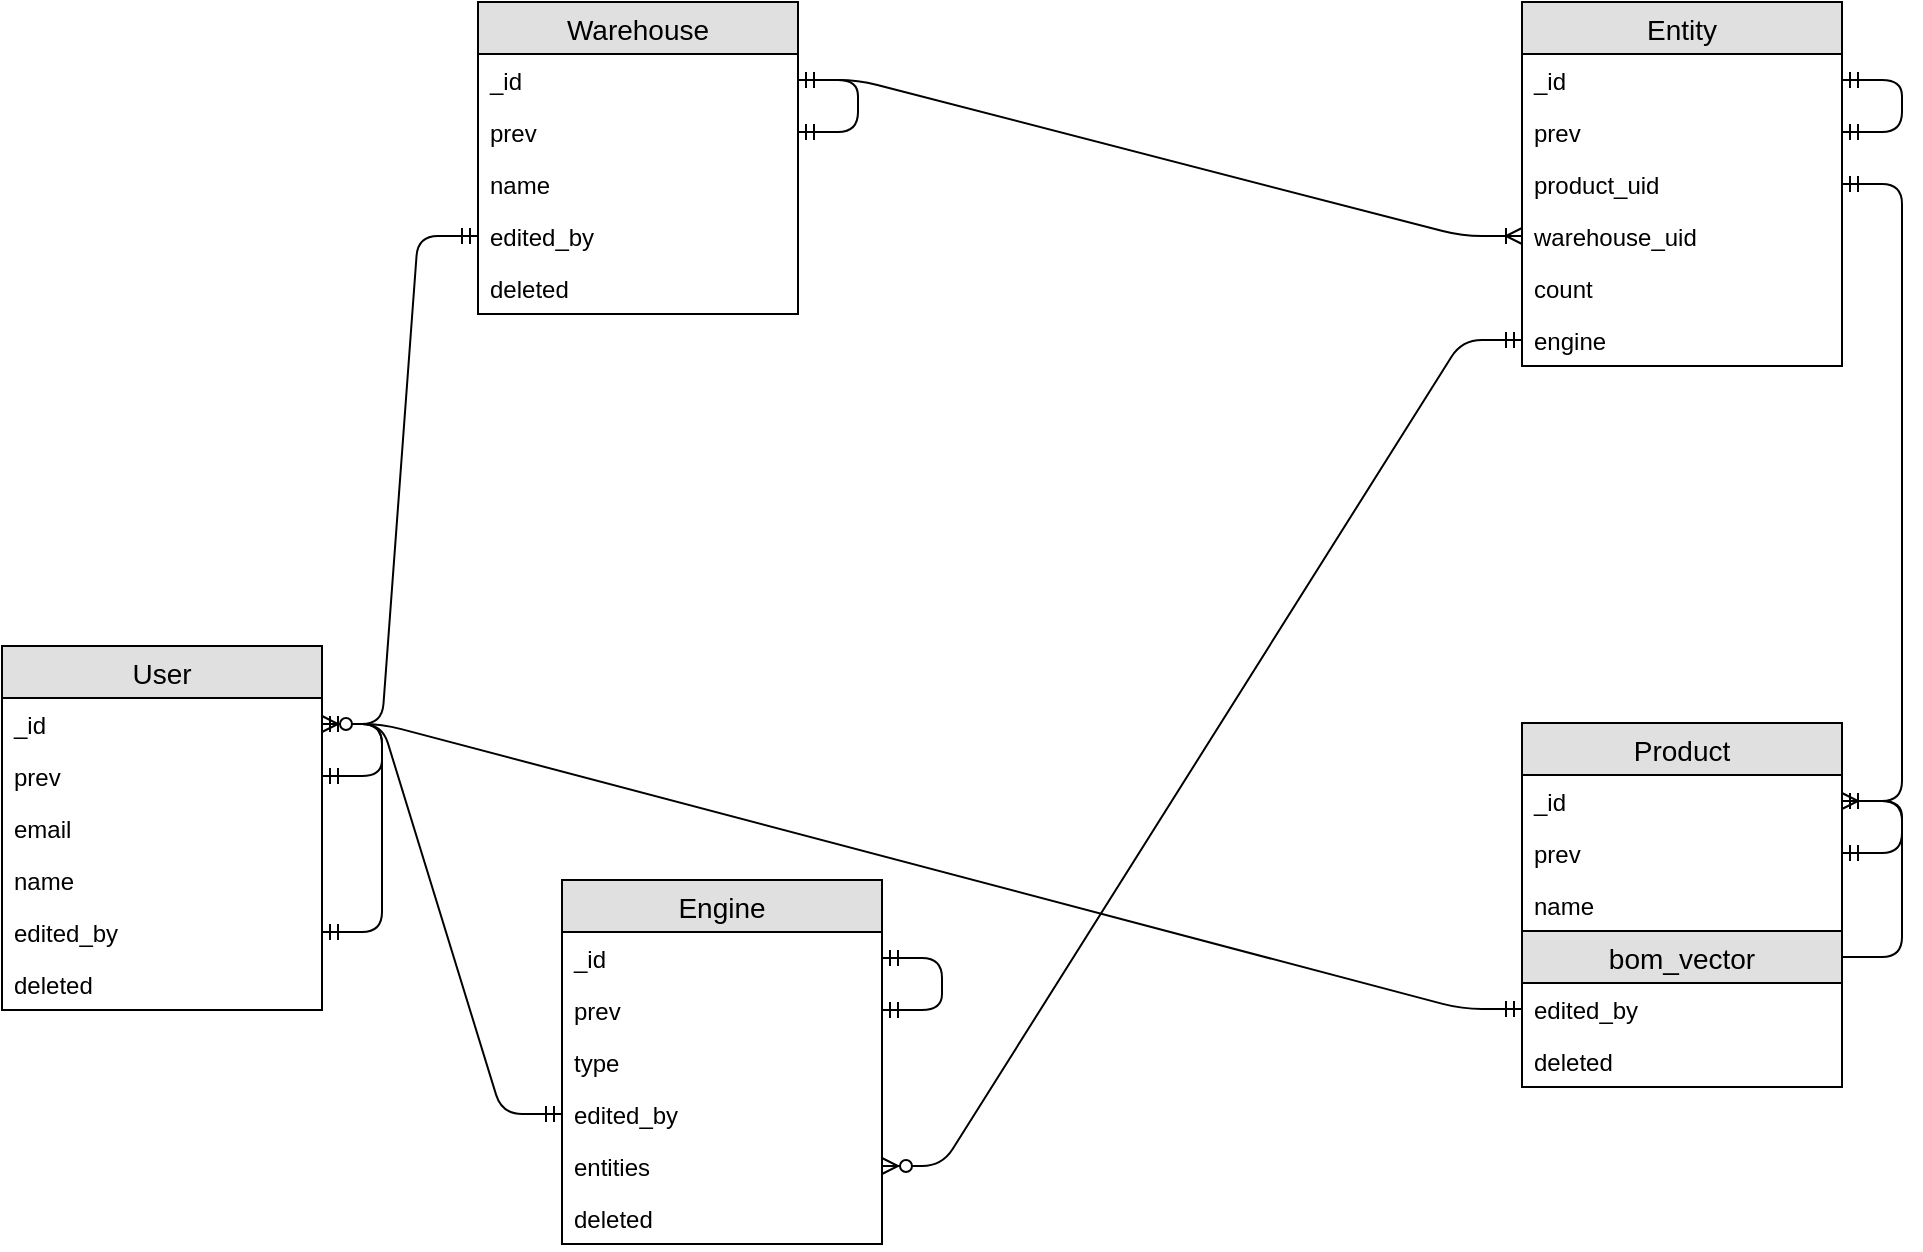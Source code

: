 <mxfile version="10.8.0" type="github"><diagram name="Page-1" id="e56a1550-8fbb-45ad-956c-1786394a9013"><mxGraphModel dx="1154" dy="-74" grid="1" gridSize="10" guides="1" tooltips="1" connect="1" arrows="1" fold="1" page="1" pageScale="1" pageWidth="1169" pageHeight="827" background="#ffffff" math="0" shadow="0"><root><mxCell id="0"/><mxCell id="1" parent="0"/><mxCell id="Yb4UQkaW8poXduhh4UkX-1" value="User" style="swimlane;fontStyle=0;childLayout=stackLayout;horizontal=1;startSize=26;fillColor=#e0e0e0;horizontalStack=0;resizeParent=1;resizeParentMax=0;resizeLast=0;collapsible=1;marginBottom=0;swimlaneFillColor=#ffffff;align=center;fontSize=14;" parent="1" vertex="1"><mxGeometry x="80" y="1242" width="160" height="182" as="geometry"/></mxCell><mxCell id="Yb4UQkaW8poXduhh4UkX-2" value="_id" style="text;strokeColor=none;fillColor=none;spacingLeft=4;spacingRight=4;overflow=hidden;rotatable=0;points=[[0,0.5],[1,0.5]];portConstraint=eastwest;fontSize=12;" parent="Yb4UQkaW8poXduhh4UkX-1" vertex="1"><mxGeometry y="26" width="160" height="26" as="geometry"/></mxCell><mxCell id="Yb4UQkaW8poXduhh4UkX-51" value="prev" style="text;strokeColor=none;fillColor=none;spacingLeft=4;spacingRight=4;overflow=hidden;rotatable=0;points=[[0,0.5],[1,0.5]];portConstraint=eastwest;fontSize=12;" parent="Yb4UQkaW8poXduhh4UkX-1" vertex="1"><mxGeometry y="52" width="160" height="26" as="geometry"/></mxCell><mxCell id="Yb4UQkaW8poXduhh4UkX-3" value="email" style="text;strokeColor=none;fillColor=none;spacingLeft=4;spacingRight=4;overflow=hidden;rotatable=0;points=[[0,0.5],[1,0.5]];portConstraint=eastwest;fontSize=12;" parent="Yb4UQkaW8poXduhh4UkX-1" vertex="1"><mxGeometry y="78" width="160" height="26" as="geometry"/></mxCell><mxCell id="Yb4UQkaW8poXduhh4UkX-4" value="name" style="text;strokeColor=none;fillColor=none;spacingLeft=4;spacingRight=4;overflow=hidden;rotatable=0;points=[[0,0.5],[1,0.5]];portConstraint=eastwest;fontSize=12;" parent="Yb4UQkaW8poXduhh4UkX-1" vertex="1"><mxGeometry y="104" width="160" height="26" as="geometry"/></mxCell><mxCell id="Yb4UQkaW8poXduhh4UkX-60" value="edited_by" style="text;strokeColor=none;fillColor=none;spacingLeft=4;spacingRight=4;overflow=hidden;rotatable=0;points=[[0,0.5],[1,0.5]];portConstraint=eastwest;fontSize=12;" parent="Yb4UQkaW8poXduhh4UkX-1" vertex="1"><mxGeometry y="130" width="160" height="26" as="geometry"/></mxCell><mxCell id="Yb4UQkaW8poXduhh4UkX-61" value="deleted" style="text;strokeColor=none;fillColor=none;spacingLeft=4;spacingRight=4;overflow=hidden;rotatable=0;points=[[0,0.5],[1,0.5]];portConstraint=eastwest;fontSize=12;" parent="Yb4UQkaW8poXduhh4UkX-1" vertex="1"><mxGeometry y="156" width="160" height="26" as="geometry"/></mxCell><mxCell id="H1Jx9DIGUKrQhorgYCex-34" value="" style="edgeStyle=entityRelationEdgeStyle;fontSize=12;html=1;endArrow=ERmandOne;startArrow=ERmandOne;" edge="1" parent="Yb4UQkaW8poXduhh4UkX-1" source="Yb4UQkaW8poXduhh4UkX-2" target="Yb4UQkaW8poXduhh4UkX-51"><mxGeometry width="100" height="100" relative="1" as="geometry"><mxPoint x="50" y="348" as="sourcePoint"/><mxPoint x="20" y="68" as="targetPoint"/></mxGeometry></mxCell><mxCell id="Yb4UQkaW8poXduhh4UkX-63" value="" style="edgeStyle=entityRelationEdgeStyle;fontSize=12;html=1;endArrow=ERmandOne;startArrow=ERmandOne;" parent="Yb4UQkaW8poXduhh4UkX-1" source="Yb4UQkaW8poXduhh4UkX-2" target="Yb4UQkaW8poXduhh4UkX-60" edge="1"><mxGeometry width="100" height="100" relative="1" as="geometry"><mxPoint x="80" y="188" as="sourcePoint"/><mxPoint x="180" y="88" as="targetPoint"/></mxGeometry></mxCell><mxCell id="Yb4UQkaW8poXduhh4UkX-7" value="Warehouse" style="swimlane;fontStyle=0;childLayout=stackLayout;horizontal=1;startSize=26;fillColor=#e0e0e0;horizontalStack=0;resizeParent=1;resizeParentMax=0;resizeLast=0;collapsible=1;marginBottom=0;swimlaneFillColor=#ffffff;align=center;fontSize=14;" parent="1" vertex="1"><mxGeometry x="318" y="920" width="160" height="156" as="geometry"/></mxCell><mxCell id="Yb4UQkaW8poXduhh4UkX-8" value="_id" style="text;strokeColor=none;fillColor=none;spacingLeft=4;spacingRight=4;overflow=hidden;rotatable=0;points=[[0,0.5],[1,0.5]];portConstraint=eastwest;fontSize=12;" parent="Yb4UQkaW8poXduhh4UkX-7" vertex="1"><mxGeometry y="26" width="160" height="26" as="geometry"/></mxCell><mxCell id="Yb4UQkaW8poXduhh4UkX-45" value="prev" style="text;strokeColor=none;fillColor=none;spacingLeft=4;spacingRight=4;overflow=hidden;rotatable=0;points=[[0,0.5],[1,0.5]];portConstraint=eastwest;fontSize=12;" parent="Yb4UQkaW8poXduhh4UkX-7" vertex="1"><mxGeometry y="52" width="160" height="26" as="geometry"/></mxCell><mxCell id="Yb4UQkaW8poXduhh4UkX-9" value="name" style="text;strokeColor=none;fillColor=none;spacingLeft=4;spacingRight=4;overflow=hidden;rotatable=0;points=[[0,0.5],[1,0.5]];portConstraint=eastwest;fontSize=12;" parent="Yb4UQkaW8poXduhh4UkX-7" vertex="1"><mxGeometry y="78" width="160" height="26" as="geometry"/></mxCell><mxCell id="Yb4UQkaW8poXduhh4UkX-53" value="edited_by" style="text;strokeColor=none;fillColor=none;spacingLeft=4;spacingRight=4;overflow=hidden;rotatable=0;points=[[0,0.5],[1,0.5]];portConstraint=eastwest;fontSize=12;" parent="Yb4UQkaW8poXduhh4UkX-7" vertex="1"><mxGeometry y="104" width="160" height="26" as="geometry"/></mxCell><mxCell id="Yb4UQkaW8poXduhh4UkX-52" value="deleted" style="text;strokeColor=none;fillColor=none;spacingLeft=4;spacingRight=4;overflow=hidden;rotatable=0;points=[[0,0.5],[1,0.5]];portConstraint=eastwest;fontSize=12;" parent="Yb4UQkaW8poXduhh4UkX-7" vertex="1"><mxGeometry y="130" width="160" height="26" as="geometry"/></mxCell><mxCell id="H1Jx9DIGUKrQhorgYCex-36" value="" style="edgeStyle=entityRelationEdgeStyle;fontSize=12;html=1;endArrow=ERmandOne;startArrow=ERmandOne;" edge="1" parent="Yb4UQkaW8poXduhh4UkX-7" source="Yb4UQkaW8poXduhh4UkX-45" target="Yb4UQkaW8poXduhh4UkX-8"><mxGeometry width="100" height="100" relative="1" as="geometry"><mxPoint x="192" y="340" as="sourcePoint"/><mxPoint x="292" y="240" as="targetPoint"/></mxGeometry></mxCell><mxCell id="Yb4UQkaW8poXduhh4UkX-11" value="Product" style="swimlane;fontStyle=0;childLayout=stackLayout;horizontal=1;startSize=26;fillColor=#e0e0e0;horizontalStack=0;resizeParent=1;resizeParentMax=0;resizeLast=0;collapsible=1;marginBottom=0;swimlaneFillColor=#ffffff;align=center;fontSize=14;" parent="1" vertex="1"><mxGeometry x="840" y="1280.5" width="160" height="182" as="geometry"/></mxCell><mxCell id="Yb4UQkaW8poXduhh4UkX-47" value="_id" style="text;strokeColor=none;fillColor=none;spacingLeft=4;spacingRight=4;overflow=hidden;rotatable=0;points=[[0,0.5],[1,0.5]];portConstraint=eastwest;fontSize=12;" parent="Yb4UQkaW8poXduhh4UkX-11" vertex="1"><mxGeometry y="26" width="160" height="26" as="geometry"/></mxCell><mxCell id="Yb4UQkaW8poXduhh4UkX-12" value="prev&#10;" style="text;strokeColor=none;fillColor=none;spacingLeft=4;spacingRight=4;overflow=hidden;rotatable=0;points=[[0,0.5],[1,0.5]];portConstraint=eastwest;fontSize=12;" parent="Yb4UQkaW8poXduhh4UkX-11" vertex="1"><mxGeometry y="52" width="160" height="26" as="geometry"/></mxCell><mxCell id="Yb4UQkaW8poXduhh4UkX-13" value="name" style="text;strokeColor=none;fillColor=none;spacingLeft=4;spacingRight=4;overflow=hidden;rotatable=0;points=[[0,0.5],[1,0.5]];portConstraint=eastwest;fontSize=12;" parent="Yb4UQkaW8poXduhh4UkX-11" vertex="1"><mxGeometry y="78" width="160" height="26" as="geometry"/></mxCell><mxCell id="Yb4UQkaW8poXduhh4UkX-79" value="bom_vector" style="swimlane;fontStyle=0;childLayout=stackLayout;horizontal=1;startSize=26;fillColor=#e0e0e0;horizontalStack=0;resizeParent=1;resizeParentMax=0;resizeLast=0;collapsible=1;marginBottom=0;swimlaneFillColor=#ffffff;align=center;fontSize=14;" parent="Yb4UQkaW8poXduhh4UkX-11" vertex="1" collapsed="1"><mxGeometry y="104" width="160" height="26" as="geometry"><mxRectangle y="104" width="160" height="78" as="alternateBounds"/></mxGeometry></mxCell><mxCell id="Yb4UQkaW8poXduhh4UkX-80" value="product_id" style="text;strokeColor=none;fillColor=none;spacingLeft=4;spacingRight=4;overflow=hidden;rotatable=0;points=[[0,0.5],[1,0.5]];portConstraint=eastwest;fontSize=12;" parent="Yb4UQkaW8poXduhh4UkX-79" vertex="1"><mxGeometry y="26" width="160" height="26" as="geometry"/></mxCell><mxCell id="Yb4UQkaW8poXduhh4UkX-81" value="count" style="text;strokeColor=none;fillColor=none;spacingLeft=4;spacingRight=4;overflow=hidden;rotatable=0;points=[[0,0.5],[1,0.5]];portConstraint=eastwest;fontSize=12;" parent="Yb4UQkaW8poXduhh4UkX-79" vertex="1"><mxGeometry y="52" width="160" height="26" as="geometry"/></mxCell><mxCell id="Yb4UQkaW8poXduhh4UkX-58" value="edited_by" style="text;strokeColor=none;fillColor=none;spacingLeft=4;spacingRight=4;overflow=hidden;rotatable=0;points=[[0,0.5],[1,0.5]];portConstraint=eastwest;fontSize=12;" parent="Yb4UQkaW8poXduhh4UkX-11" vertex="1"><mxGeometry y="130" width="160" height="26" as="geometry"/></mxCell><mxCell id="Yb4UQkaW8poXduhh4UkX-59" value="deleted" style="text;strokeColor=none;fillColor=none;spacingLeft=4;spacingRight=4;overflow=hidden;rotatable=0;points=[[0,0.5],[1,0.5]];portConstraint=eastwest;fontSize=12;" parent="Yb4UQkaW8poXduhh4UkX-11" vertex="1"><mxGeometry y="156" width="160" height="26" as="geometry"/></mxCell><mxCell id="Yb4UQkaW8poXduhh4UkX-83" value="" style="edgeStyle=entityRelationEdgeStyle;fontSize=12;html=1;endArrow=ERoneToMany;" parent="Yb4UQkaW8poXduhh4UkX-11" source="Yb4UQkaW8poXduhh4UkX-80" target="Yb4UQkaW8poXduhh4UkX-47" edge="1"><mxGeometry width="100" height="100" relative="1" as="geometry"><mxPoint x="-190" y="69.5" as="sourcePoint"/><mxPoint x="-90" y="-30.5" as="targetPoint"/></mxGeometry></mxCell><mxCell id="H1Jx9DIGUKrQhorgYCex-37" value="" style="edgeStyle=entityRelationEdgeStyle;fontSize=12;html=1;endArrow=ERmandOne;startArrow=ERmandOne;" edge="1" parent="Yb4UQkaW8poXduhh4UkX-11" source="Yb4UQkaW8poXduhh4UkX-12" target="Yb4UQkaW8poXduhh4UkX-47"><mxGeometry width="100" height="100" relative="1" as="geometry"><mxPoint x="-352" y="-285.5" as="sourcePoint"/><mxPoint x="-352" y="-311.5" as="targetPoint"/></mxGeometry></mxCell><mxCell id="Yb4UQkaW8poXduhh4UkX-15" value="Entity" style="swimlane;fontStyle=0;childLayout=stackLayout;horizontal=1;startSize=26;fillColor=#e0e0e0;horizontalStack=0;resizeParent=1;resizeParentMax=0;resizeLast=0;collapsible=1;marginBottom=0;swimlaneFillColor=#ffffff;align=center;fontSize=14;" parent="1" vertex="1"><mxGeometry x="840" y="920" width="160" height="182" as="geometry"/></mxCell><mxCell id="Yb4UQkaW8poXduhh4UkX-16" value="_id" style="text;strokeColor=none;fillColor=none;spacingLeft=4;spacingRight=4;overflow=hidden;rotatable=0;points=[[0,0.5],[1,0.5]];portConstraint=eastwest;fontSize=12;" parent="Yb4UQkaW8poXduhh4UkX-15" vertex="1"><mxGeometry y="26" width="160" height="26" as="geometry"/></mxCell><mxCell id="Yb4UQkaW8poXduhh4UkX-46" value="prev&#10;" style="text;strokeColor=none;fillColor=none;spacingLeft=4;spacingRight=4;overflow=hidden;rotatable=0;points=[[0,0.5],[1,0.5]];portConstraint=eastwest;fontSize=12;" parent="Yb4UQkaW8poXduhh4UkX-15" vertex="1"><mxGeometry y="52" width="160" height="26" as="geometry"/></mxCell><mxCell id="Yb4UQkaW8poXduhh4UkX-17" value="product_uid" style="text;strokeColor=none;fillColor=none;spacingLeft=4;spacingRight=4;overflow=hidden;rotatable=0;points=[[0,0.5],[1,0.5]];portConstraint=eastwest;fontSize=12;" parent="Yb4UQkaW8poXduhh4UkX-15" vertex="1"><mxGeometry y="78" width="160" height="26" as="geometry"/></mxCell><mxCell id="Yb4UQkaW8poXduhh4UkX-18" value="warehouse_uid" style="text;strokeColor=none;fillColor=none;spacingLeft=4;spacingRight=4;overflow=hidden;rotatable=0;points=[[0,0.5],[1,0.5]];portConstraint=eastwest;fontSize=12;" parent="Yb4UQkaW8poXduhh4UkX-15" vertex="1"><mxGeometry y="104" width="160" height="26" as="geometry"/></mxCell><mxCell id="Yb4UQkaW8poXduhh4UkX-22" value="count" style="text;strokeColor=none;fillColor=none;spacingLeft=4;spacingRight=4;overflow=hidden;rotatable=0;points=[[0,0.5],[1,0.5]];portConstraint=eastwest;fontSize=12;" parent="Yb4UQkaW8poXduhh4UkX-15" vertex="1"><mxGeometry y="130" width="160" height="26" as="geometry"/></mxCell><mxCell id="Yb4UQkaW8poXduhh4UkX-57" value="engine" style="text;strokeColor=none;fillColor=none;spacingLeft=4;spacingRight=4;overflow=hidden;rotatable=0;points=[[0,0.5],[1,0.5]];portConstraint=eastwest;fontSize=12;" parent="Yb4UQkaW8poXduhh4UkX-15" vertex="1"><mxGeometry y="156" width="160" height="26" as="geometry"/></mxCell><mxCell id="H1Jx9DIGUKrQhorgYCex-38" value="" style="edgeStyle=entityRelationEdgeStyle;fontSize=12;html=1;endArrow=ERmandOne;startArrow=ERmandOne;" edge="1" parent="Yb4UQkaW8poXduhh4UkX-15" source="Yb4UQkaW8poXduhh4UkX-46" target="Yb4UQkaW8poXduhh4UkX-16"><mxGeometry width="100" height="100" relative="1" as="geometry"><mxPoint x="-342" y="85" as="sourcePoint"/><mxPoint x="-342" y="59" as="targetPoint"/></mxGeometry></mxCell><mxCell id="Yb4UQkaW8poXduhh4UkX-21" value="" style="edgeStyle=entityRelationEdgeStyle;fontSize=12;html=1;endArrow=ERoneToMany;entryX=0;entryY=0.5;entryDx=0;entryDy=0;" parent="1" source="Yb4UQkaW8poXduhh4UkX-8" target="Yb4UQkaW8poXduhh4UkX-18" edge="1"><mxGeometry width="100" height="100" relative="1" as="geometry"><mxPoint x="590" y="910" as="sourcePoint"/><mxPoint x="690" y="750" as="targetPoint"/></mxGeometry></mxCell><mxCell id="Yb4UQkaW8poXduhh4UkX-23" value="" style="edgeStyle=entityRelationEdgeStyle;fontSize=12;html=1;endArrow=ERmandOne;startArrow=ERmandOne;" parent="1" source="Yb4UQkaW8poXduhh4UkX-47" target="Yb4UQkaW8poXduhh4UkX-17" edge="1"><mxGeometry width="100" height="100" relative="1" as="geometry"><mxPoint x="940" y="1212" as="sourcePoint"/><mxPoint x="990" y="1130" as="targetPoint"/></mxGeometry></mxCell><mxCell id="Yb4UQkaW8poXduhh4UkX-55" value="" style="edgeStyle=entityRelationEdgeStyle;fontSize=12;html=1;endArrow=ERmandOne;startArrow=ERmandOne;entryX=0;entryY=0.5;entryDx=0;entryDy=0;" parent="1" source="Yb4UQkaW8poXduhh4UkX-2" target="Yb4UQkaW8poXduhh4UkX-53" edge="1"><mxGeometry width="100" height="100" relative="1" as="geometry"><mxPoint x="40" y="1370" as="sourcePoint"/><mxPoint x="140" y="1270" as="targetPoint"/></mxGeometry></mxCell><mxCell id="Yb4UQkaW8poXduhh4UkX-64" value="" style="edgeStyle=entityRelationEdgeStyle;fontSize=12;html=1;endArrow=ERmandOne;startArrow=ERmandOne;" parent="1" source="Yb4UQkaW8poXduhh4UkX-2" target="Yb4UQkaW8poXduhh4UkX-58" edge="1"><mxGeometry width="100" height="100" relative="1" as="geometry"><mxPoint x="210" y="1169" as="sourcePoint"/><mxPoint x="290" y="1273" as="targetPoint"/></mxGeometry></mxCell><mxCell id="H1Jx9DIGUKrQhorgYCex-8" value="Engine" style="swimlane;fontStyle=0;childLayout=stackLayout;horizontal=1;startSize=26;fillColor=#e0e0e0;horizontalStack=0;resizeParent=1;resizeParentMax=0;resizeLast=0;collapsible=1;marginBottom=0;swimlaneFillColor=#ffffff;align=center;fontSize=14;" vertex="1" parent="1"><mxGeometry x="360" y="1359" width="160" height="182" as="geometry"/></mxCell><mxCell id="H1Jx9DIGUKrQhorgYCex-9" value="_id" style="text;strokeColor=none;fillColor=none;spacingLeft=4;spacingRight=4;overflow=hidden;rotatable=0;points=[[0,0.5],[1,0.5]];portConstraint=eastwest;fontSize=12;" vertex="1" parent="H1Jx9DIGUKrQhorgYCex-8"><mxGeometry y="26" width="160" height="26" as="geometry"/></mxCell><mxCell id="H1Jx9DIGUKrQhorgYCex-10" value="prev" style="text;strokeColor=none;fillColor=none;spacingLeft=4;spacingRight=4;overflow=hidden;rotatable=0;points=[[0,0.5],[1,0.5]];portConstraint=eastwest;fontSize=12;" vertex="1" parent="H1Jx9DIGUKrQhorgYCex-8"><mxGeometry y="52" width="160" height="26" as="geometry"/></mxCell><mxCell id="H1Jx9DIGUKrQhorgYCex-33" value="type" style="text;strokeColor=none;fillColor=none;spacingLeft=4;spacingRight=4;overflow=hidden;rotatable=0;points=[[0,0.5],[1,0.5]];portConstraint=eastwest;fontSize=12;" vertex="1" parent="H1Jx9DIGUKrQhorgYCex-8"><mxGeometry y="78" width="160" height="26" as="geometry"/></mxCell><mxCell id="H1Jx9DIGUKrQhorgYCex-16" value="edited_by&#10;" style="text;strokeColor=none;fillColor=none;spacingLeft=4;spacingRight=4;overflow=hidden;rotatable=0;points=[[0,0.5],[1,0.5]];portConstraint=eastwest;fontSize=12;" vertex="1" parent="H1Jx9DIGUKrQhorgYCex-8"><mxGeometry y="104" width="160" height="26" as="geometry"/></mxCell><mxCell id="H1Jx9DIGUKrQhorgYCex-31" value="entities" style="text;strokeColor=none;fillColor=none;spacingLeft=4;spacingRight=4;overflow=hidden;rotatable=0;points=[[0,0.5],[1,0.5]];portConstraint=eastwest;fontSize=12;" vertex="1" parent="H1Jx9DIGUKrQhorgYCex-8"><mxGeometry y="130" width="160" height="26" as="geometry"/></mxCell><mxCell id="H1Jx9DIGUKrQhorgYCex-32" value="deleted" style="text;strokeColor=none;fillColor=none;spacingLeft=4;spacingRight=4;overflow=hidden;rotatable=0;points=[[0,0.5],[1,0.5]];portConstraint=eastwest;fontSize=12;" vertex="1" parent="H1Jx9DIGUKrQhorgYCex-8"><mxGeometry y="156" width="160" height="26" as="geometry"/></mxCell><mxCell id="H1Jx9DIGUKrQhorgYCex-35" value="" style="edgeStyle=entityRelationEdgeStyle;fontSize=12;html=1;endArrow=ERmandOne;startArrow=ERmandOne;" edge="1" parent="H1Jx9DIGUKrQhorgYCex-8" source="H1Jx9DIGUKrQhorgYCex-9" target="H1Jx9DIGUKrQhorgYCex-10"><mxGeometry width="100" height="100" relative="1" as="geometry"><mxPoint x="-110" y="-68" as="sourcePoint"/><mxPoint x="-110" y="-42" as="targetPoint"/></mxGeometry></mxCell><mxCell id="H1Jx9DIGUKrQhorgYCex-29" value="" style="edgeStyle=entityRelationEdgeStyle;fontSize=12;html=1;endArrow=ERzeroToMany;startArrow=ERmandOne;" edge="1" parent="1" source="Yb4UQkaW8poXduhh4UkX-57" target="H1Jx9DIGUKrQhorgYCex-31"><mxGeometry width="100" height="100" relative="1" as="geometry"><mxPoint x="780" y="1170" as="sourcePoint"/><mxPoint x="730" y="1390" as="targetPoint"/></mxGeometry></mxCell><mxCell id="H1Jx9DIGUKrQhorgYCex-30" value="" style="edgeStyle=entityRelationEdgeStyle;fontSize=12;html=1;endArrow=ERzeroToMany;startArrow=ERmandOne;" edge="1" parent="1" source="H1Jx9DIGUKrQhorgYCex-16" target="Yb4UQkaW8poXduhh4UkX-2"><mxGeometry width="100" height="100" relative="1" as="geometry"><mxPoint x="640" y="1500" as="sourcePoint"/><mxPoint x="740" y="1400" as="targetPoint"/></mxGeometry></mxCell></root></mxGraphModel></diagram></mxfile>